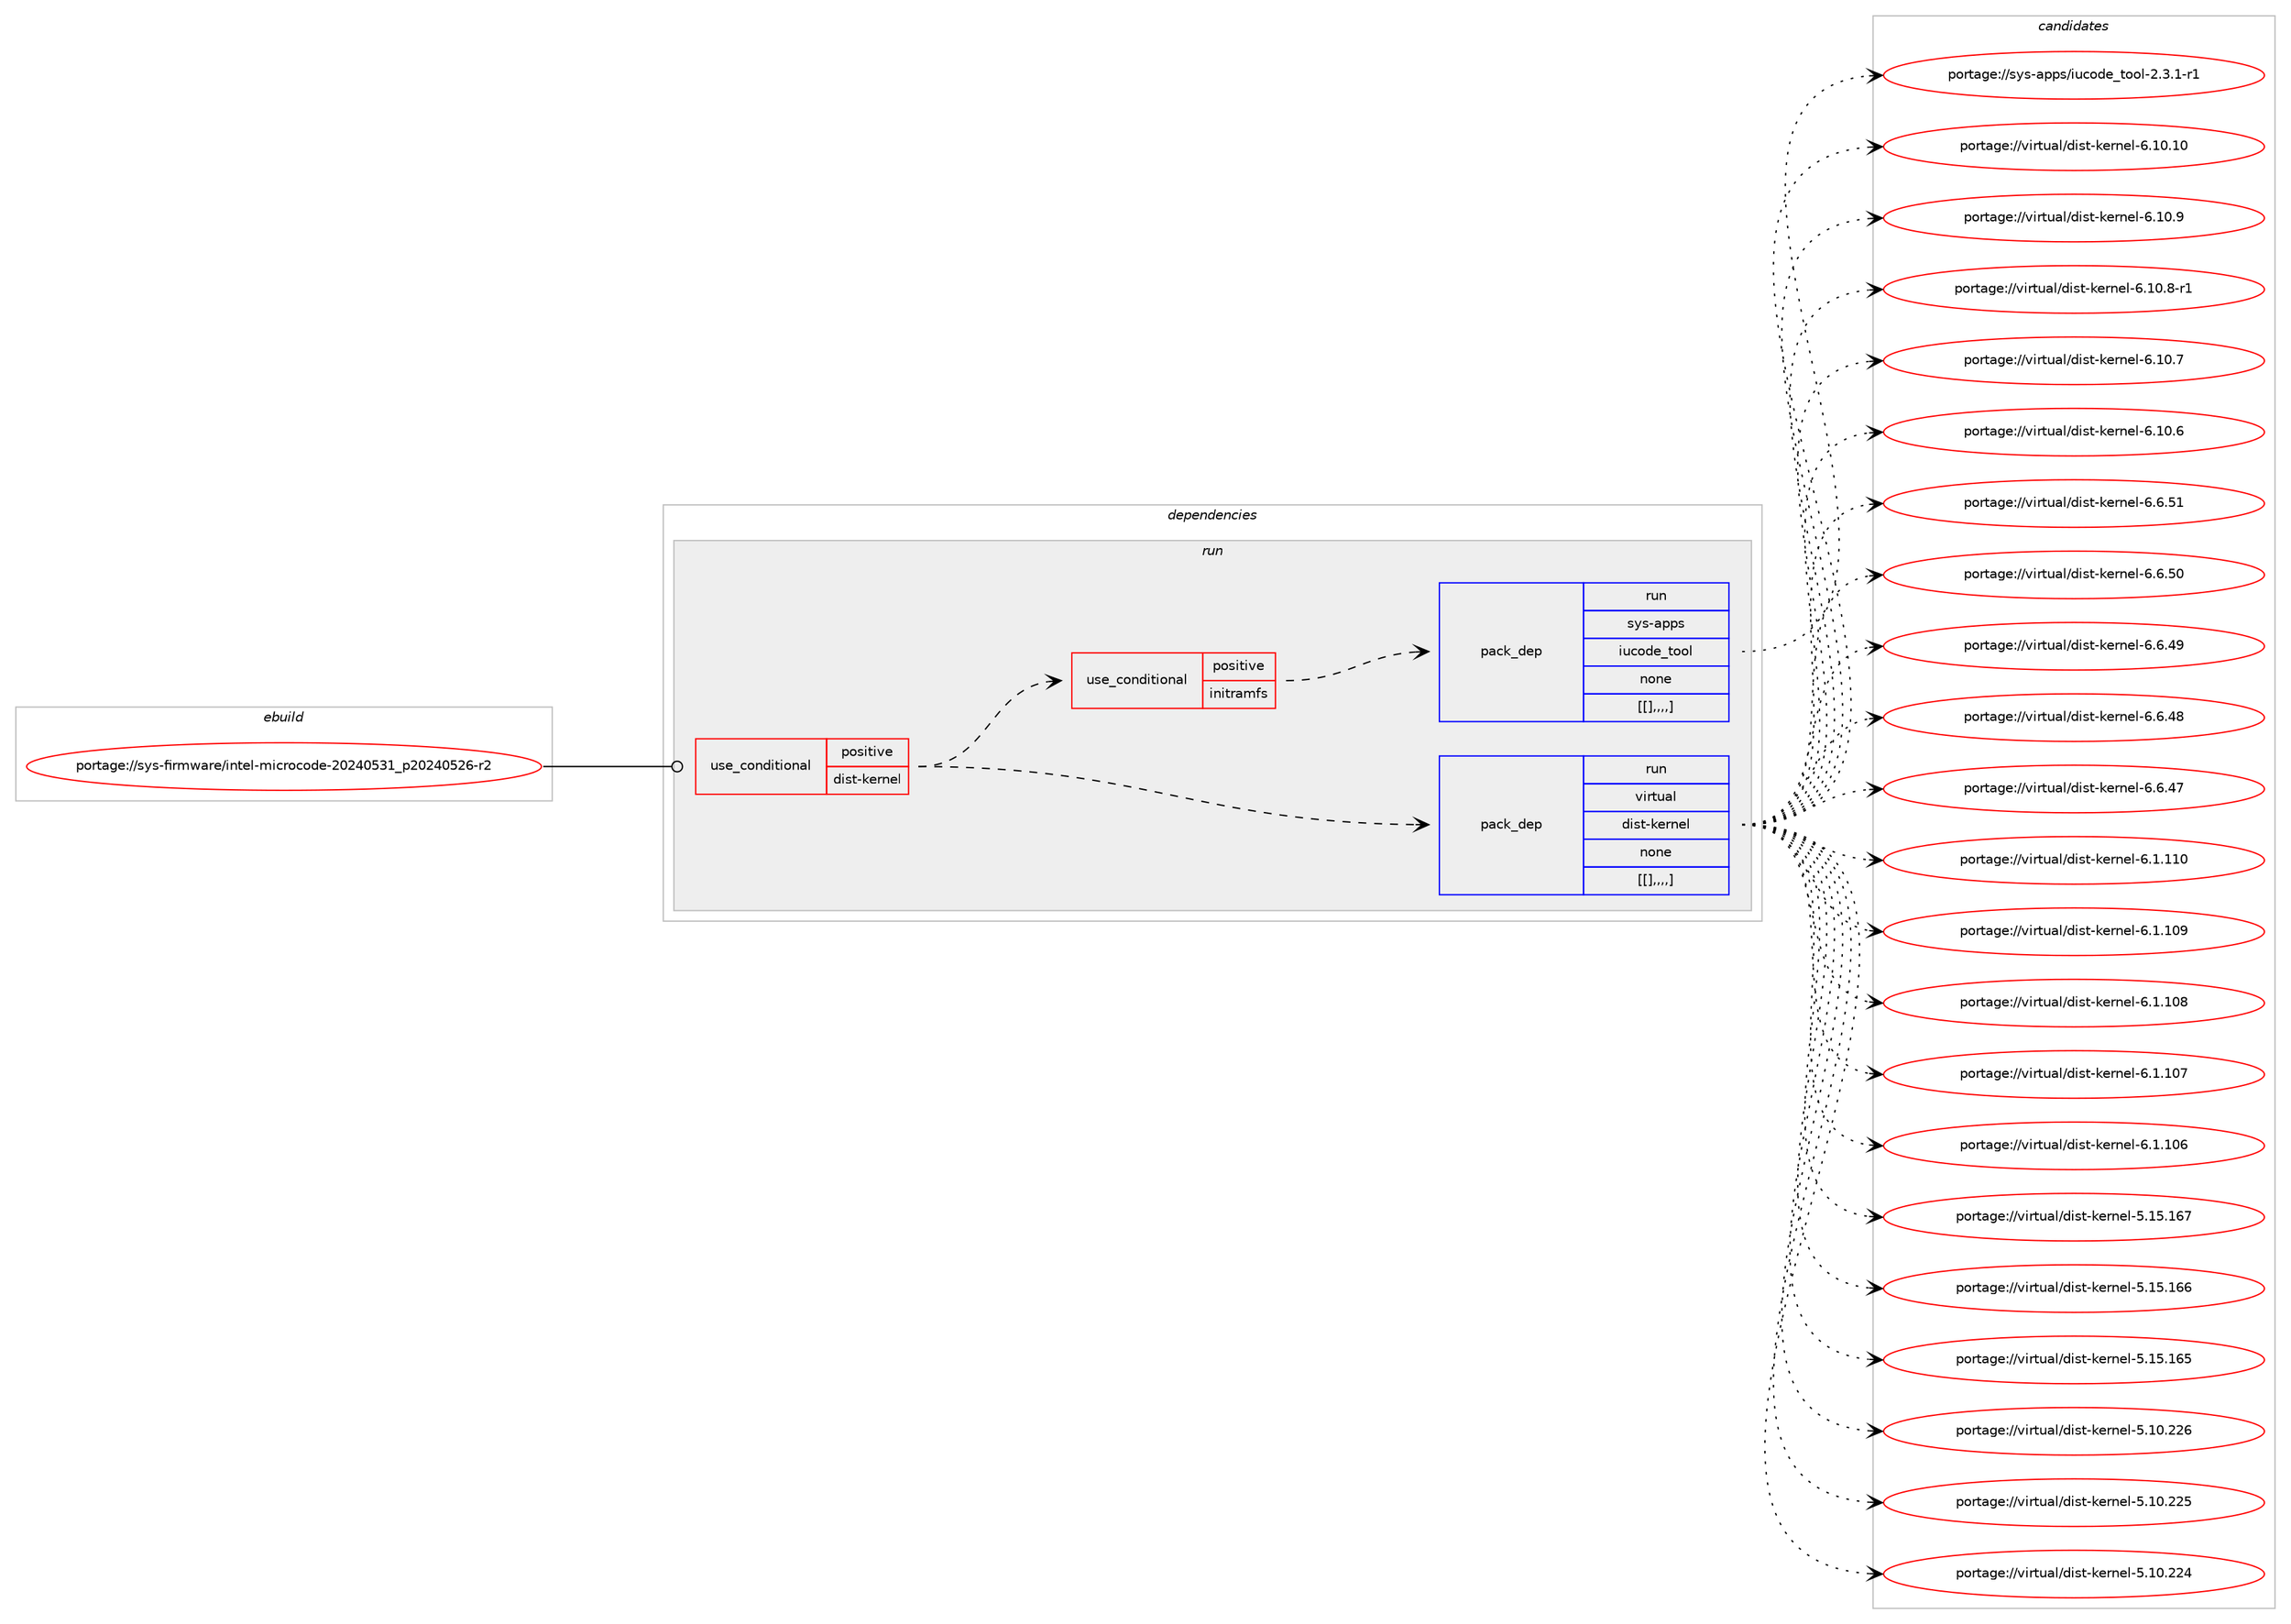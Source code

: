 digraph prolog {

# *************
# Graph options
# *************

newrank=true;
concentrate=true;
compound=true;
graph [rankdir=LR,fontname=Helvetica,fontsize=10,ranksep=1.5];#, ranksep=2.5, nodesep=0.2];
edge  [arrowhead=vee];
node  [fontname=Helvetica,fontsize=10];

# **********
# The ebuild
# **********

subgraph cluster_leftcol {
color=gray;
label=<<i>ebuild</i>>;
id [label="portage://sys-firmware/intel-microcode-20240531_p20240526-r2", color=red, width=4, href="../sys-firmware/intel-microcode-20240531_p20240526-r2.svg"];
}

# ****************
# The dependencies
# ****************

subgraph cluster_midcol {
color=gray;
label=<<i>dependencies</i>>;
subgraph cluster_compile {
fillcolor="#eeeeee";
style=filled;
label=<<i>compile</i>>;
}
subgraph cluster_compileandrun {
fillcolor="#eeeeee";
style=filled;
label=<<i>compile and run</i>>;
}
subgraph cluster_run {
fillcolor="#eeeeee";
style=filled;
label=<<i>run</i>>;
subgraph cond120470 {
dependency453188 [label=<<TABLE BORDER="0" CELLBORDER="1" CELLSPACING="0" CELLPADDING="4"><TR><TD ROWSPAN="3" CELLPADDING="10">use_conditional</TD></TR><TR><TD>positive</TD></TR><TR><TD>dist-kernel</TD></TR></TABLE>>, shape=none, color=red];
subgraph pack329622 {
dependency453189 [label=<<TABLE BORDER="0" CELLBORDER="1" CELLSPACING="0" CELLPADDING="4" WIDTH="220"><TR><TD ROWSPAN="6" CELLPADDING="30">pack_dep</TD></TR><TR><TD WIDTH="110">run</TD></TR><TR><TD>virtual</TD></TR><TR><TD>dist-kernel</TD></TR><TR><TD>none</TD></TR><TR><TD>[[],,,,]</TD></TR></TABLE>>, shape=none, color=blue];
}
dependency453188:e -> dependency453189:w [weight=20,style="dashed",arrowhead="vee"];
subgraph cond120471 {
dependency453190 [label=<<TABLE BORDER="0" CELLBORDER="1" CELLSPACING="0" CELLPADDING="4"><TR><TD ROWSPAN="3" CELLPADDING="10">use_conditional</TD></TR><TR><TD>positive</TD></TR><TR><TD>initramfs</TD></TR></TABLE>>, shape=none, color=red];
subgraph pack329623 {
dependency453191 [label=<<TABLE BORDER="0" CELLBORDER="1" CELLSPACING="0" CELLPADDING="4" WIDTH="220"><TR><TD ROWSPAN="6" CELLPADDING="30">pack_dep</TD></TR><TR><TD WIDTH="110">run</TD></TR><TR><TD>sys-apps</TD></TR><TR><TD>iucode_tool</TD></TR><TR><TD>none</TD></TR><TR><TD>[[],,,,]</TD></TR></TABLE>>, shape=none, color=blue];
}
dependency453190:e -> dependency453191:w [weight=20,style="dashed",arrowhead="vee"];
}
dependency453188:e -> dependency453190:w [weight=20,style="dashed",arrowhead="vee"];
}
id:e -> dependency453188:w [weight=20,style="solid",arrowhead="odot"];
}
}

# **************
# The candidates
# **************

subgraph cluster_choices {
rank=same;
color=gray;
label=<<i>candidates</i>>;

subgraph choice329622 {
color=black;
nodesep=1;
choice1181051141161179710847100105115116451071011141101011084554464948464948 [label="portage://virtual/dist-kernel-6.10.10", color=red, width=4,href="../virtual/dist-kernel-6.10.10.svg"];
choice11810511411611797108471001051151164510710111411010110845544649484657 [label="portage://virtual/dist-kernel-6.10.9", color=red, width=4,href="../virtual/dist-kernel-6.10.9.svg"];
choice118105114116117971084710010511511645107101114110101108455446494846564511449 [label="portage://virtual/dist-kernel-6.10.8-r1", color=red, width=4,href="../virtual/dist-kernel-6.10.8-r1.svg"];
choice11810511411611797108471001051151164510710111411010110845544649484655 [label="portage://virtual/dist-kernel-6.10.7", color=red, width=4,href="../virtual/dist-kernel-6.10.7.svg"];
choice11810511411611797108471001051151164510710111411010110845544649484654 [label="portage://virtual/dist-kernel-6.10.6", color=red, width=4,href="../virtual/dist-kernel-6.10.6.svg"];
choice11810511411611797108471001051151164510710111411010110845544654465349 [label="portage://virtual/dist-kernel-6.6.51", color=red, width=4,href="../virtual/dist-kernel-6.6.51.svg"];
choice11810511411611797108471001051151164510710111411010110845544654465348 [label="portage://virtual/dist-kernel-6.6.50", color=red, width=4,href="../virtual/dist-kernel-6.6.50.svg"];
choice11810511411611797108471001051151164510710111411010110845544654465257 [label="portage://virtual/dist-kernel-6.6.49", color=red, width=4,href="../virtual/dist-kernel-6.6.49.svg"];
choice11810511411611797108471001051151164510710111411010110845544654465256 [label="portage://virtual/dist-kernel-6.6.48", color=red, width=4,href="../virtual/dist-kernel-6.6.48.svg"];
choice11810511411611797108471001051151164510710111411010110845544654465255 [label="portage://virtual/dist-kernel-6.6.47", color=red, width=4,href="../virtual/dist-kernel-6.6.47.svg"];
choice1181051141161179710847100105115116451071011141101011084554464946494948 [label="portage://virtual/dist-kernel-6.1.110", color=red, width=4,href="../virtual/dist-kernel-6.1.110.svg"];
choice1181051141161179710847100105115116451071011141101011084554464946494857 [label="portage://virtual/dist-kernel-6.1.109", color=red, width=4,href="../virtual/dist-kernel-6.1.109.svg"];
choice1181051141161179710847100105115116451071011141101011084554464946494856 [label="portage://virtual/dist-kernel-6.1.108", color=red, width=4,href="../virtual/dist-kernel-6.1.108.svg"];
choice1181051141161179710847100105115116451071011141101011084554464946494855 [label="portage://virtual/dist-kernel-6.1.107", color=red, width=4,href="../virtual/dist-kernel-6.1.107.svg"];
choice1181051141161179710847100105115116451071011141101011084554464946494854 [label="portage://virtual/dist-kernel-6.1.106", color=red, width=4,href="../virtual/dist-kernel-6.1.106.svg"];
choice118105114116117971084710010511511645107101114110101108455346495346495455 [label="portage://virtual/dist-kernel-5.15.167", color=red, width=4,href="../virtual/dist-kernel-5.15.167.svg"];
choice118105114116117971084710010511511645107101114110101108455346495346495454 [label="portage://virtual/dist-kernel-5.15.166", color=red, width=4,href="../virtual/dist-kernel-5.15.166.svg"];
choice118105114116117971084710010511511645107101114110101108455346495346495453 [label="portage://virtual/dist-kernel-5.15.165", color=red, width=4,href="../virtual/dist-kernel-5.15.165.svg"];
choice118105114116117971084710010511511645107101114110101108455346494846505054 [label="portage://virtual/dist-kernel-5.10.226", color=red, width=4,href="../virtual/dist-kernel-5.10.226.svg"];
choice118105114116117971084710010511511645107101114110101108455346494846505053 [label="portage://virtual/dist-kernel-5.10.225", color=red, width=4,href="../virtual/dist-kernel-5.10.225.svg"];
choice118105114116117971084710010511511645107101114110101108455346494846505052 [label="portage://virtual/dist-kernel-5.10.224", color=red, width=4,href="../virtual/dist-kernel-5.10.224.svg"];
dependency453189:e -> choice1181051141161179710847100105115116451071011141101011084554464948464948:w [style=dotted,weight="100"];
dependency453189:e -> choice11810511411611797108471001051151164510710111411010110845544649484657:w [style=dotted,weight="100"];
dependency453189:e -> choice118105114116117971084710010511511645107101114110101108455446494846564511449:w [style=dotted,weight="100"];
dependency453189:e -> choice11810511411611797108471001051151164510710111411010110845544649484655:w [style=dotted,weight="100"];
dependency453189:e -> choice11810511411611797108471001051151164510710111411010110845544649484654:w [style=dotted,weight="100"];
dependency453189:e -> choice11810511411611797108471001051151164510710111411010110845544654465349:w [style=dotted,weight="100"];
dependency453189:e -> choice11810511411611797108471001051151164510710111411010110845544654465348:w [style=dotted,weight="100"];
dependency453189:e -> choice11810511411611797108471001051151164510710111411010110845544654465257:w [style=dotted,weight="100"];
dependency453189:e -> choice11810511411611797108471001051151164510710111411010110845544654465256:w [style=dotted,weight="100"];
dependency453189:e -> choice11810511411611797108471001051151164510710111411010110845544654465255:w [style=dotted,weight="100"];
dependency453189:e -> choice1181051141161179710847100105115116451071011141101011084554464946494948:w [style=dotted,weight="100"];
dependency453189:e -> choice1181051141161179710847100105115116451071011141101011084554464946494857:w [style=dotted,weight="100"];
dependency453189:e -> choice1181051141161179710847100105115116451071011141101011084554464946494856:w [style=dotted,weight="100"];
dependency453189:e -> choice1181051141161179710847100105115116451071011141101011084554464946494855:w [style=dotted,weight="100"];
dependency453189:e -> choice1181051141161179710847100105115116451071011141101011084554464946494854:w [style=dotted,weight="100"];
dependency453189:e -> choice118105114116117971084710010511511645107101114110101108455346495346495455:w [style=dotted,weight="100"];
dependency453189:e -> choice118105114116117971084710010511511645107101114110101108455346495346495454:w [style=dotted,weight="100"];
dependency453189:e -> choice118105114116117971084710010511511645107101114110101108455346495346495453:w [style=dotted,weight="100"];
dependency453189:e -> choice118105114116117971084710010511511645107101114110101108455346494846505054:w [style=dotted,weight="100"];
dependency453189:e -> choice118105114116117971084710010511511645107101114110101108455346494846505053:w [style=dotted,weight="100"];
dependency453189:e -> choice118105114116117971084710010511511645107101114110101108455346494846505052:w [style=dotted,weight="100"];
}
subgraph choice329623 {
color=black;
nodesep=1;
choice11512111545971121121154710511799111100101951161111111084550465146494511449 [label="portage://sys-apps/iucode_tool-2.3.1-r1", color=red, width=4,href="../sys-apps/iucode_tool-2.3.1-r1.svg"];
dependency453191:e -> choice11512111545971121121154710511799111100101951161111111084550465146494511449:w [style=dotted,weight="100"];
}
}

}
